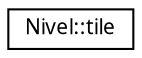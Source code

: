 digraph G
{
  edge [fontname="FreeSans.ttf",fontsize="10",labelfontname="FreeSans.ttf",labelfontsize="10"];
  node [fontname="FreeSans.ttf",fontsize="10",shape=record];
  rankdir=LR;
  Node1 [label="Nivel::tile",height=0.2,width=0.4,color="black", fillcolor="white", style="filled",URL="$structNivel_1_1tile.html",tooltip="Estructura que almacena los datos de un tile."];
}
